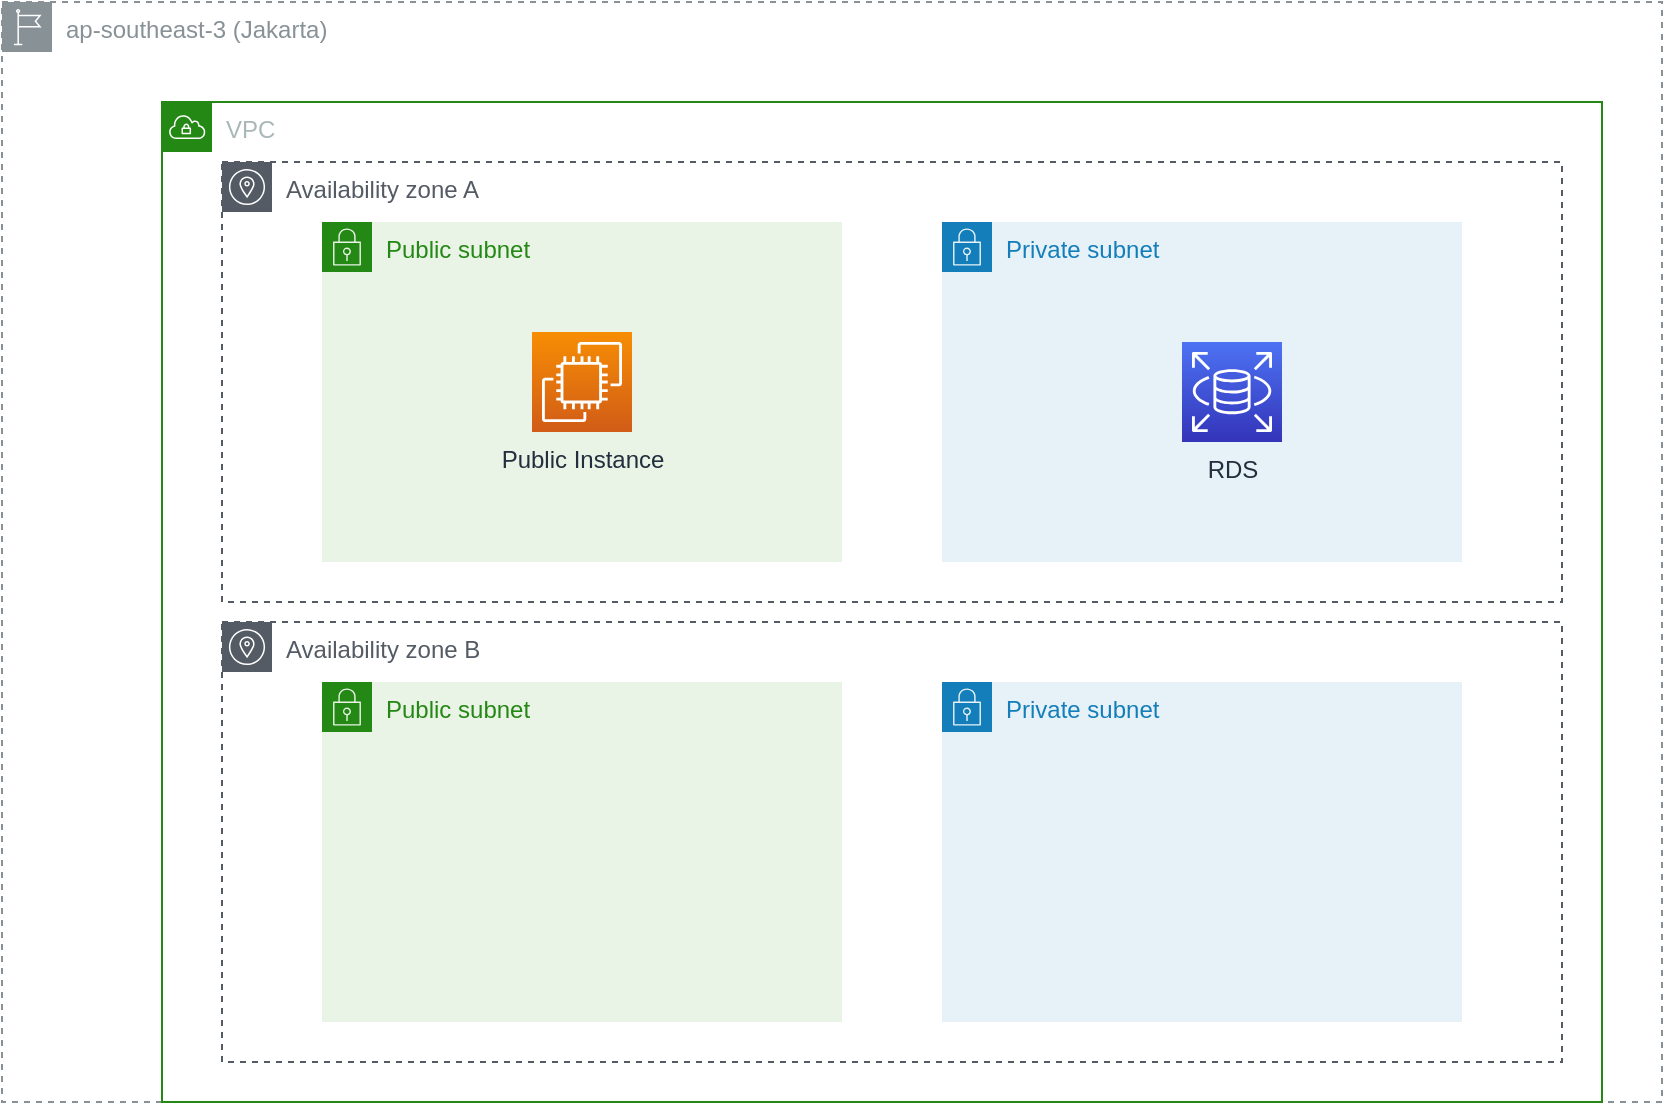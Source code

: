 <mxfile version="21.6.2" type="github">
  <diagram name="Page-1" id="kEDTBt7enIeY8weV_54u">
    <mxGraphModel dx="1221" dy="673" grid="1" gridSize="10" guides="1" tooltips="1" connect="1" arrows="1" fold="1" page="1" pageScale="1" pageWidth="850" pageHeight="1100" math="0" shadow="0">
      <root>
        <mxCell id="0" />
        <mxCell id="1" parent="0" />
        <mxCell id="Cw-PAjx3jY563yBo0XgE-1" value="ap-southeast-3 (Jakarta)" style="sketch=0;outlineConnect=0;gradientColor=none;html=1;whiteSpace=wrap;fontSize=12;fontStyle=0;shape=mxgraph.aws4.group;grIcon=mxgraph.aws4.group_region;strokeColor=#879196;fillColor=none;verticalAlign=top;align=left;spacingLeft=30;fontColor=#879196;dashed=1;" vertex="1" parent="1">
          <mxGeometry x="360" y="280" width="830" height="550" as="geometry" />
        </mxCell>
        <mxCell id="Cw-PAjx3jY563yBo0XgE-2" value="VPC" style="points=[[0,0],[0.25,0],[0.5,0],[0.75,0],[1,0],[1,0.25],[1,0.5],[1,0.75],[1,1],[0.75,1],[0.5,1],[0.25,1],[0,1],[0,0.75],[0,0.5],[0,0.25]];outlineConnect=0;gradientColor=none;html=1;whiteSpace=wrap;fontSize=12;fontStyle=0;container=1;pointerEvents=0;collapsible=0;recursiveResize=0;shape=mxgraph.aws4.group;grIcon=mxgraph.aws4.group_vpc;strokeColor=#248814;fillColor=none;verticalAlign=top;align=left;spacingLeft=30;fontColor=#AAB7B8;dashed=0;" vertex="1" parent="1">
          <mxGeometry x="440" y="330" width="720" height="500" as="geometry" />
        </mxCell>
        <mxCell id="Cw-PAjx3jY563yBo0XgE-8" value="" style="group" vertex="1" connectable="0" parent="Cw-PAjx3jY563yBo0XgE-2">
          <mxGeometry x="30" y="30" width="670" height="220" as="geometry" />
        </mxCell>
        <mxCell id="Cw-PAjx3jY563yBo0XgE-7" value="Availability zone A" style="sketch=0;outlineConnect=0;gradientColor=none;html=1;whiteSpace=wrap;fontSize=12;fontStyle=0;shape=mxgraph.aws4.group;grIcon=mxgraph.aws4.group_availability_zone;strokeColor=#545B64;fillColor=none;verticalAlign=top;align=left;spacingLeft=30;fontColor=#545B64;dashed=1;" vertex="1" parent="Cw-PAjx3jY563yBo0XgE-8">
          <mxGeometry width="670" height="220" as="geometry" />
        </mxCell>
        <mxCell id="Cw-PAjx3jY563yBo0XgE-6" value="Public subnet" style="points=[[0,0],[0.25,0],[0.5,0],[0.75,0],[1,0],[1,0.25],[1,0.5],[1,0.75],[1,1],[0.75,1],[0.5,1],[0.25,1],[0,1],[0,0.75],[0,0.5],[0,0.25]];outlineConnect=0;gradientColor=none;html=1;whiteSpace=wrap;fontSize=12;fontStyle=0;container=1;pointerEvents=0;collapsible=0;recursiveResize=0;shape=mxgraph.aws4.group;grIcon=mxgraph.aws4.group_security_group;grStroke=0;strokeColor=#248814;fillColor=#E9F3E6;verticalAlign=top;align=left;spacingLeft=30;fontColor=#248814;dashed=0;" vertex="1" parent="Cw-PAjx3jY563yBo0XgE-8">
          <mxGeometry x="50" y="30" width="260" height="170" as="geometry" />
        </mxCell>
        <mxCell id="Cw-PAjx3jY563yBo0XgE-5" value="Private subnet" style="points=[[0,0],[0.25,0],[0.5,0],[0.75,0],[1,0],[1,0.25],[1,0.5],[1,0.75],[1,1],[0.75,1],[0.5,1],[0.25,1],[0,1],[0,0.75],[0,0.5],[0,0.25]];outlineConnect=0;gradientColor=none;html=1;whiteSpace=wrap;fontSize=12;fontStyle=0;container=1;pointerEvents=0;collapsible=0;recursiveResize=0;shape=mxgraph.aws4.group;grIcon=mxgraph.aws4.group_security_group;grStroke=0;strokeColor=#147EBA;fillColor=#E6F2F8;verticalAlign=top;align=left;spacingLeft=30;fontColor=#147EBA;dashed=0;" vertex="1" parent="Cw-PAjx3jY563yBo0XgE-8">
          <mxGeometry x="360" y="30" width="260" height="170" as="geometry" />
        </mxCell>
        <mxCell id="Cw-PAjx3jY563yBo0XgE-13" value="Public Instance" style="sketch=0;points=[[0,0,0],[0.25,0,0],[0.5,0,0],[0.75,0,0],[1,0,0],[0,1,0],[0.25,1,0],[0.5,1,0],[0.75,1,0],[1,1,0],[0,0.25,0],[0,0.5,0],[0,0.75,0],[1,0.25,0],[1,0.5,0],[1,0.75,0]];outlineConnect=0;fontColor=#232F3E;gradientColor=#F78E04;gradientDirection=north;fillColor=#D05C17;strokeColor=#ffffff;dashed=0;verticalLabelPosition=bottom;verticalAlign=top;align=center;html=1;fontSize=12;fontStyle=0;aspect=fixed;shape=mxgraph.aws4.resourceIcon;resIcon=mxgraph.aws4.ec2;" vertex="1" parent="Cw-PAjx3jY563yBo0XgE-8">
          <mxGeometry x="155" y="85" width="50" height="50" as="geometry" />
        </mxCell>
        <mxCell id="Cw-PAjx3jY563yBo0XgE-14" value="RDS" style="sketch=0;points=[[0,0,0],[0.25,0,0],[0.5,0,0],[0.75,0,0],[1,0,0],[0,1,0],[0.25,1,0],[0.5,1,0],[0.75,1,0],[1,1,0],[0,0.25,0],[0,0.5,0],[0,0.75,0],[1,0.25,0],[1,0.5,0],[1,0.75,0]];outlineConnect=0;fontColor=#232F3E;gradientColor=#4D72F3;gradientDirection=north;fillColor=#3334B9;strokeColor=#ffffff;dashed=0;verticalLabelPosition=bottom;verticalAlign=top;align=center;html=1;fontSize=12;fontStyle=0;aspect=fixed;shape=mxgraph.aws4.resourceIcon;resIcon=mxgraph.aws4.rds;" vertex="1" parent="Cw-PAjx3jY563yBo0XgE-8">
          <mxGeometry x="480" y="90" width="50" height="50" as="geometry" />
        </mxCell>
        <mxCell id="Cw-PAjx3jY563yBo0XgE-9" value="" style="group" vertex="1" connectable="0" parent="1">
          <mxGeometry x="470" y="590" width="670" height="220" as="geometry" />
        </mxCell>
        <mxCell id="Cw-PAjx3jY563yBo0XgE-10" value="Availability zone B" style="sketch=0;outlineConnect=0;gradientColor=none;html=1;whiteSpace=wrap;fontSize=12;fontStyle=0;shape=mxgraph.aws4.group;grIcon=mxgraph.aws4.group_availability_zone;strokeColor=#545B64;fillColor=none;verticalAlign=top;align=left;spacingLeft=30;fontColor=#545B64;dashed=1;" vertex="1" parent="Cw-PAjx3jY563yBo0XgE-9">
          <mxGeometry width="670" height="220" as="geometry" />
        </mxCell>
        <mxCell id="Cw-PAjx3jY563yBo0XgE-11" value="Public subnet" style="points=[[0,0],[0.25,0],[0.5,0],[0.75,0],[1,0],[1,0.25],[1,0.5],[1,0.75],[1,1],[0.75,1],[0.5,1],[0.25,1],[0,1],[0,0.75],[0,0.5],[0,0.25]];outlineConnect=0;gradientColor=none;html=1;whiteSpace=wrap;fontSize=12;fontStyle=0;container=1;pointerEvents=0;collapsible=0;recursiveResize=0;shape=mxgraph.aws4.group;grIcon=mxgraph.aws4.group_security_group;grStroke=0;strokeColor=#248814;fillColor=#E9F3E6;verticalAlign=top;align=left;spacingLeft=30;fontColor=#248814;dashed=0;" vertex="1" parent="Cw-PAjx3jY563yBo0XgE-9">
          <mxGeometry x="50" y="30" width="260" height="170" as="geometry" />
        </mxCell>
        <mxCell id="Cw-PAjx3jY563yBo0XgE-12" value="Private subnet" style="points=[[0,0],[0.25,0],[0.5,0],[0.75,0],[1,0],[1,0.25],[1,0.5],[1,0.75],[1,1],[0.75,1],[0.5,1],[0.25,1],[0,1],[0,0.75],[0,0.5],[0,0.25]];outlineConnect=0;gradientColor=none;html=1;whiteSpace=wrap;fontSize=12;fontStyle=0;container=1;pointerEvents=0;collapsible=0;recursiveResize=0;shape=mxgraph.aws4.group;grIcon=mxgraph.aws4.group_security_group;grStroke=0;strokeColor=#147EBA;fillColor=#E6F2F8;verticalAlign=top;align=left;spacingLeft=30;fontColor=#147EBA;dashed=0;" vertex="1" parent="Cw-PAjx3jY563yBo0XgE-9">
          <mxGeometry x="360" y="30" width="260" height="170" as="geometry" />
        </mxCell>
      </root>
    </mxGraphModel>
  </diagram>
</mxfile>
